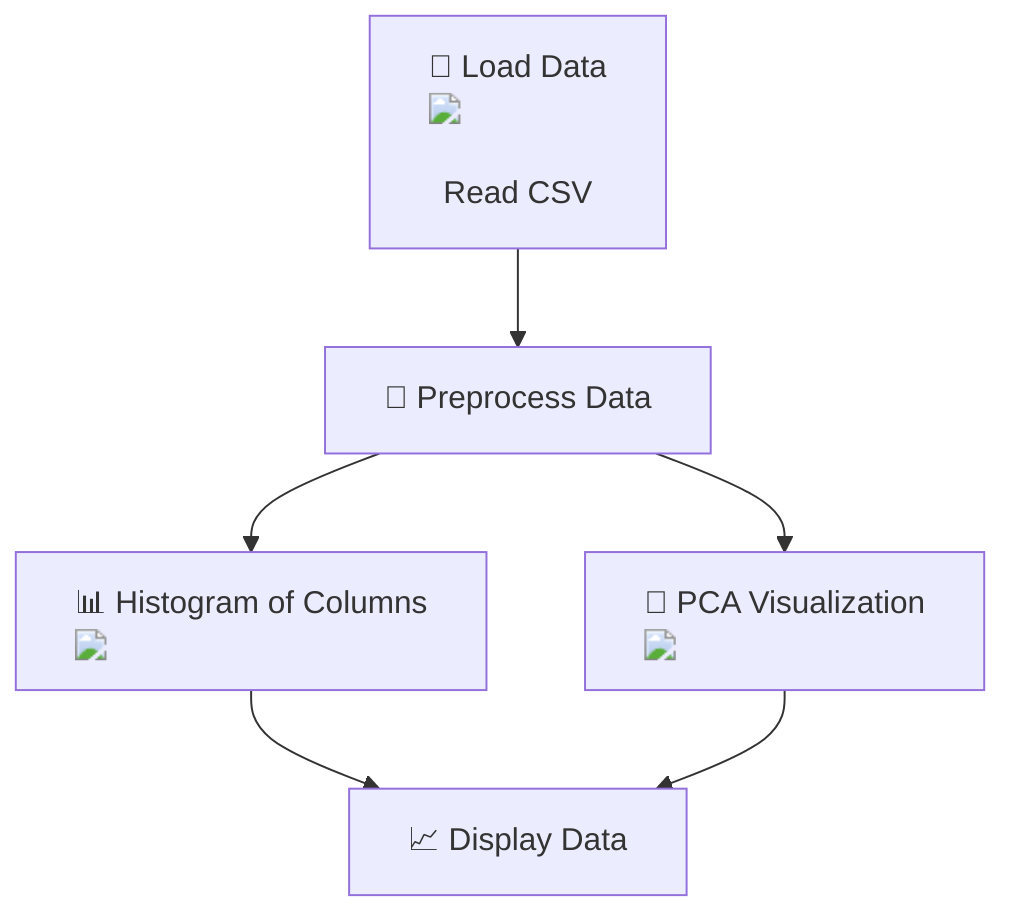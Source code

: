 graph TD;
    A["📂 Load Data <img src='file.svg' /> <br/> Read CSV"] --> B["🧹 Preprocess Data"];
    B --> C["📊 Histogram of Columns <img src='dummy_plots/hist_template.svg' />"];
    B --> D["🔬 PCA Visualization <img src='dummy_plots/scatter_plot_template.svg' />"];
    C --> E["📈 Display Data"];
    D --> E;